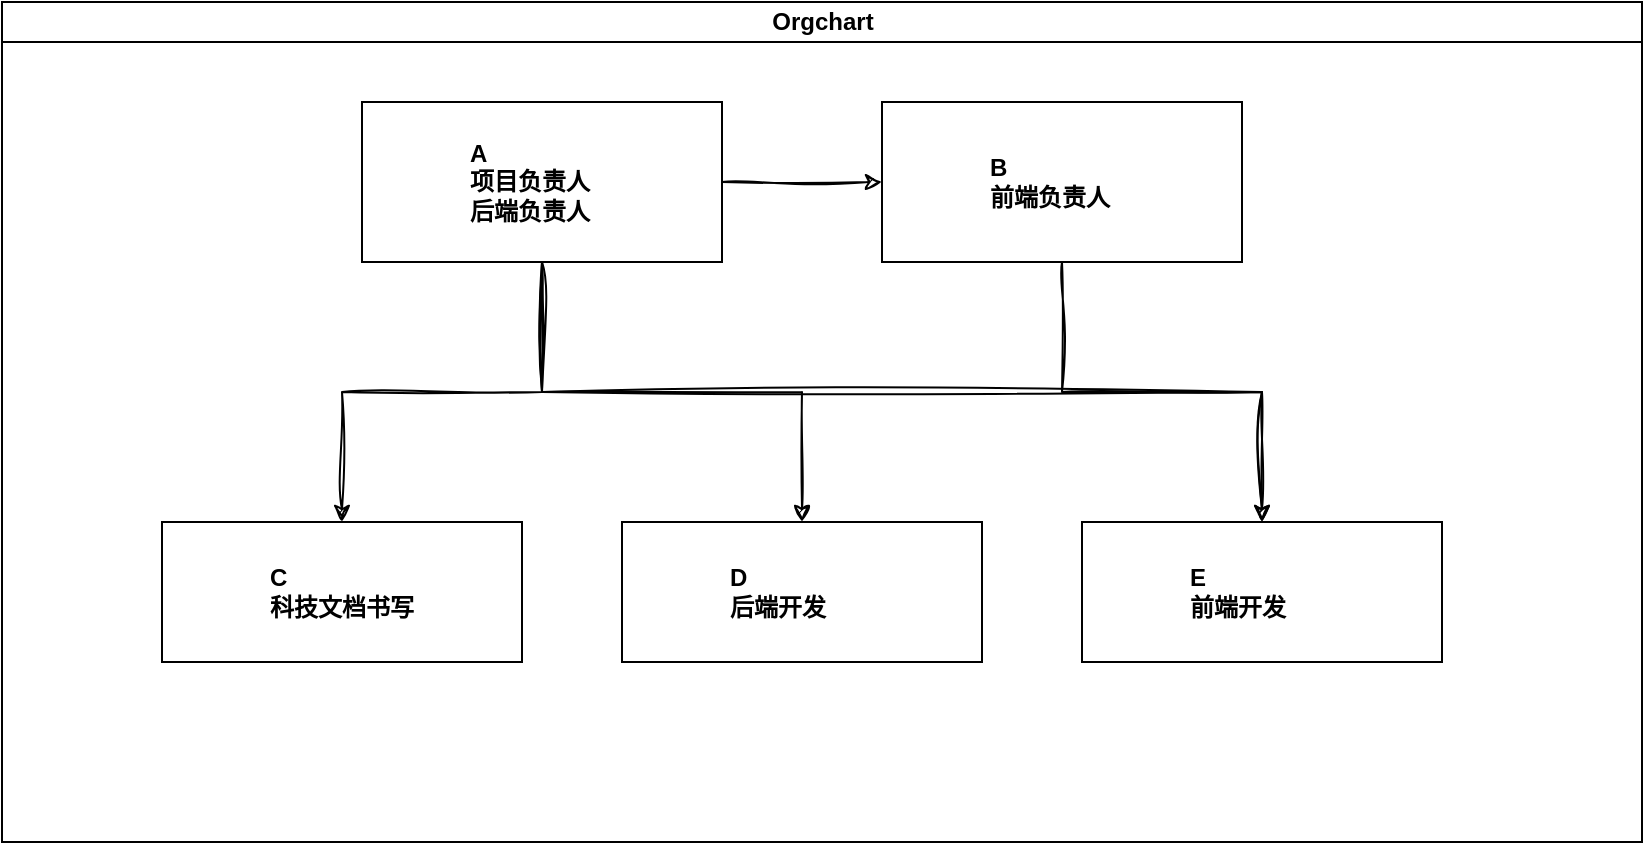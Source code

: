 <mxfile version="21.0.8" type="github">
  <diagram id="prtHgNgQTEPvFCAcTncT" name="Page-1">
    <mxGraphModel dx="1050" dy="559" grid="1" gridSize="10" guides="1" tooltips="1" connect="1" arrows="1" fold="1" page="1" pageScale="1" pageWidth="827" pageHeight="1169" math="0" shadow="0">
      <root>
        <mxCell id="0" />
        <mxCell id="1" parent="0" />
        <mxCell id="dNxyNK7c78bLwvsdeMH5-11" value="Orgchart" style="swimlane;html=1;startSize=20;horizontal=1;containerType=tree;glass=0;" parent="1" vertex="1">
          <mxGeometry y="70" width="820" height="420" as="geometry" />
        </mxCell>
        <UserObject label="C&lt;br&gt;科技文档书写" name="Tessa Miller" position="CFO" location="Office 1" email="me@example.com" placeholders="1" link="https://www.draw.io" id="dNxyNK7c78bLwvsdeMH5-12">
          <mxCell style="label;image=https://cdn3.iconfinder.com/data/icons/user-avatars-1/512/users-3-128.png;whiteSpace=wrap;html=1;rounded=0;glass=0;treeMoving=1;treeFolding=1;" parent="dNxyNK7c78bLwvsdeMH5-11" vertex="1">
            <mxGeometry x="80" y="260" width="180" height="70" as="geometry" />
          </mxCell>
        </UserObject>
        <mxCell id="dv8SF3lNYUp-JzE8tGNX-14" style="edgeStyle=orthogonalEdgeStyle;rounded=0;sketch=1;hachureGap=4;jiggle=2;curveFitting=1;orthogonalLoop=1;jettySize=auto;html=1;exitX=0.5;exitY=1;exitDx=0;exitDy=0;fontFamily=Architects Daughter;fontSource=https%3A%2F%2Ffonts.googleapis.com%2Fcss%3Ffamily%3DArchitects%2BDaughter;fontSize=16;" edge="1" parent="dNxyNK7c78bLwvsdeMH5-11" source="dv8SF3lNYUp-JzE8tGNX-1" target="dv8SF3lNYUp-JzE8tGNX-6">
          <mxGeometry relative="1" as="geometry" />
        </mxCell>
        <UserObject label="B&lt;br&gt;前端负责人" name="Alison Donovan" position="System Admin" location="Office 3" email="me@example.com" placeholders="1" link="https://www.draw.io" id="dv8SF3lNYUp-JzE8tGNX-1">
          <mxCell style="label;image=https://cdn3.iconfinder.com/data/icons/user-avatars-1/512/users-2-128.png;whiteSpace=wrap;html=1;rounded=0;glass=0;" vertex="1" parent="dNxyNK7c78bLwvsdeMH5-11">
            <mxGeometry x="440" y="50" width="180" height="80" as="geometry" />
          </mxCell>
        </UserObject>
        <mxCell id="dv8SF3lNYUp-JzE8tGNX-10" style="edgeStyle=orthogonalEdgeStyle;rounded=0;sketch=1;hachureGap=4;jiggle=2;curveFitting=1;orthogonalLoop=1;jettySize=auto;html=1;exitX=1;exitY=0.5;exitDx=0;exitDy=0;entryX=0;entryY=0.5;entryDx=0;entryDy=0;fontFamily=Architects Daughter;fontSource=https%3A%2F%2Ffonts.googleapis.com%2Fcss%3Ffamily%3DArchitects%2BDaughter;fontSize=16;" edge="1" parent="dNxyNK7c78bLwvsdeMH5-11" source="dv8SF3lNYUp-JzE8tGNX-5" target="dv8SF3lNYUp-JzE8tGNX-1">
          <mxGeometry relative="1" as="geometry" />
        </mxCell>
        <mxCell id="dv8SF3lNYUp-JzE8tGNX-11" style="edgeStyle=orthogonalEdgeStyle;rounded=0;sketch=1;hachureGap=4;jiggle=2;curveFitting=1;orthogonalLoop=1;jettySize=auto;html=1;exitX=0.5;exitY=1;exitDx=0;exitDy=0;entryX=0.5;entryY=0;entryDx=0;entryDy=0;fontFamily=Architects Daughter;fontSource=https%3A%2F%2Ffonts.googleapis.com%2Fcss%3Ffamily%3DArchitects%2BDaughter;fontSize=16;" edge="1" parent="dNxyNK7c78bLwvsdeMH5-11" source="dv8SF3lNYUp-JzE8tGNX-5" target="dNxyNK7c78bLwvsdeMH5-12">
          <mxGeometry relative="1" as="geometry" />
        </mxCell>
        <mxCell id="dv8SF3lNYUp-JzE8tGNX-12" style="edgeStyle=orthogonalEdgeStyle;rounded=0;sketch=1;hachureGap=4;jiggle=2;curveFitting=1;orthogonalLoop=1;jettySize=auto;html=1;exitX=0.5;exitY=1;exitDx=0;exitDy=0;entryX=0.5;entryY=0;entryDx=0;entryDy=0;fontFamily=Architects Daughter;fontSource=https%3A%2F%2Ffonts.googleapis.com%2Fcss%3Ffamily%3DArchitects%2BDaughter;fontSize=16;" edge="1" parent="dNxyNK7c78bLwvsdeMH5-11" source="dv8SF3lNYUp-JzE8tGNX-5" target="dv8SF3lNYUp-JzE8tGNX-4">
          <mxGeometry relative="1" as="geometry" />
        </mxCell>
        <mxCell id="dv8SF3lNYUp-JzE8tGNX-13" style="edgeStyle=orthogonalEdgeStyle;rounded=0;sketch=1;hachureGap=4;jiggle=2;curveFitting=1;orthogonalLoop=1;jettySize=auto;html=1;exitX=0.5;exitY=1;exitDx=0;exitDy=0;entryX=0.5;entryY=0;entryDx=0;entryDy=0;fontFamily=Architects Daughter;fontSource=https%3A%2F%2Ffonts.googleapis.com%2Fcss%3Ffamily%3DArchitects%2BDaughter;fontSize=16;" edge="1" parent="dNxyNK7c78bLwvsdeMH5-11" source="dv8SF3lNYUp-JzE8tGNX-5" target="dv8SF3lNYUp-JzE8tGNX-6">
          <mxGeometry relative="1" as="geometry" />
        </mxCell>
        <UserObject label="A&lt;br&gt;项目负责人&lt;br&gt;后端负责人" name="Alison Donovan" position="System Admin" location="Office 3" email="me@example.com" placeholders="1" link="https://www.draw.io" id="dv8SF3lNYUp-JzE8tGNX-5">
          <mxCell style="label;image=https://cdn3.iconfinder.com/data/icons/user-avatars-1/512/users-2-128.png;whiteSpace=wrap;html=1;rounded=0;glass=0;" vertex="1" parent="dNxyNK7c78bLwvsdeMH5-11">
            <mxGeometry x="180" y="50" width="180" height="80" as="geometry" />
          </mxCell>
        </UserObject>
        <UserObject label="E&lt;br&gt;前端开发" name="Alison Donovan" position="System Admin" location="Office 3" email="me@example.com" placeholders="1" link="https://www.draw.io" id="dv8SF3lNYUp-JzE8tGNX-6">
          <mxCell style="label;image=https://cdn3.iconfinder.com/data/icons/user-avatars-1/512/users-2-128.png;whiteSpace=wrap;html=1;rounded=0;glass=0;" vertex="1" parent="dNxyNK7c78bLwvsdeMH5-11">
            <mxGeometry x="540" y="260" width="180" height="70" as="geometry" />
          </mxCell>
        </UserObject>
        <UserObject label="D&lt;br&gt;后端开发" name="Alison Donovan" position="System Admin" location="Office 3" email="me@example.com" placeholders="1" link="https://www.draw.io" id="dv8SF3lNYUp-JzE8tGNX-4">
          <mxCell style="label;image=https://cdn3.iconfinder.com/data/icons/user-avatars-1/512/users-2-128.png;whiteSpace=wrap;html=1;rounded=0;glass=0;" vertex="1" parent="dNxyNK7c78bLwvsdeMH5-11">
            <mxGeometry x="310" y="260" width="180" height="70" as="geometry" />
          </mxCell>
        </UserObject>
      </root>
    </mxGraphModel>
  </diagram>
</mxfile>
